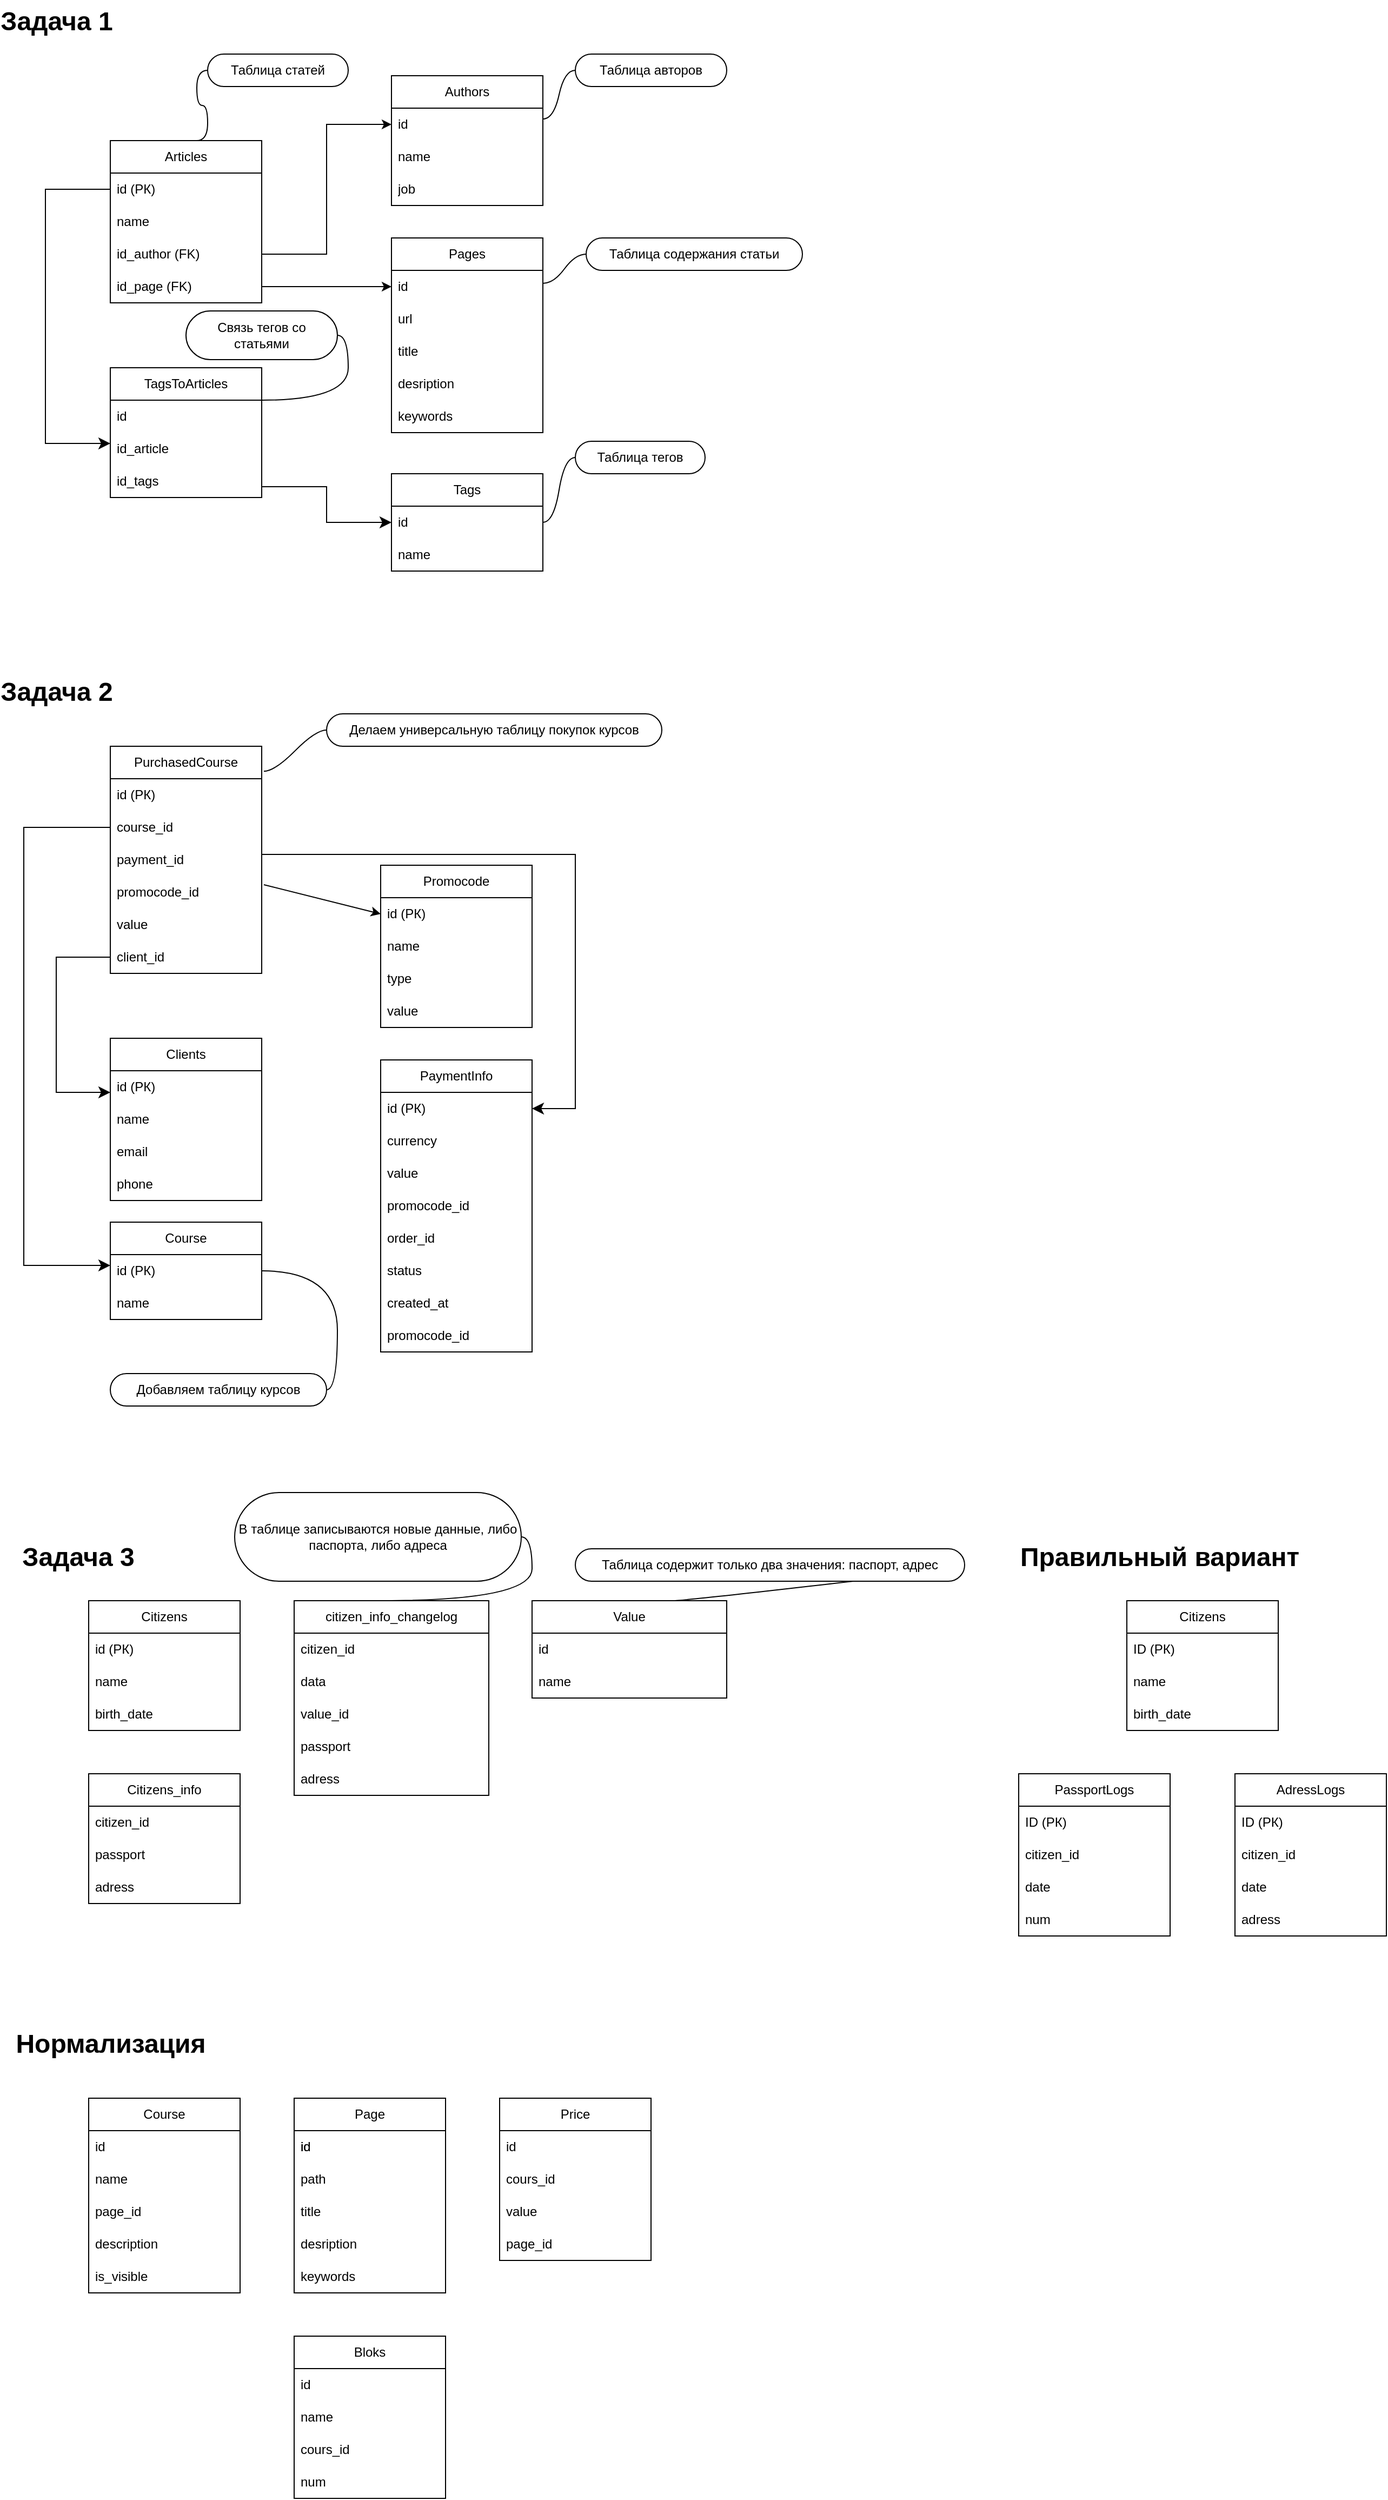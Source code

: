 <mxfile version="26.0.6">
  <diagram name="Страница — 1" id="aI4BlywwXNkxt_C86M0X">
    <mxGraphModel dx="1386" dy="783" grid="1" gridSize="10" guides="1" tooltips="1" connect="1" arrows="1" fold="1" page="1" pageScale="1" pageWidth="827" pageHeight="1169" math="0" shadow="0">
      <root>
        <mxCell id="0" />
        <mxCell id="1" parent="0" />
        <mxCell id="YAABlO-tWEReOYCq3e31-1" value="Articles" style="swimlane;fontStyle=0;childLayout=stackLayout;horizontal=1;startSize=30;horizontalStack=0;resizeParent=1;resizeParentMax=0;resizeLast=0;collapsible=1;marginBottom=0;whiteSpace=wrap;html=1;direction=east;" parent="1" vertex="1">
          <mxGeometry x="120" y="150" width="140" height="150" as="geometry" />
        </mxCell>
        <mxCell id="YAABlO-tWEReOYCq3e31-2" value="id (РК)" style="text;strokeColor=none;fillColor=none;align=left;verticalAlign=middle;spacingLeft=4;spacingRight=4;overflow=hidden;points=[[0,0.5],[1,0.5]];portConstraint=eastwest;rotatable=0;whiteSpace=wrap;html=1;" parent="YAABlO-tWEReOYCq3e31-1" vertex="1">
          <mxGeometry y="30" width="140" height="30" as="geometry" />
        </mxCell>
        <mxCell id="YAABlO-tWEReOYCq3e31-3" value="name" style="text;strokeColor=none;fillColor=none;align=left;verticalAlign=middle;spacingLeft=4;spacingRight=4;overflow=hidden;points=[[0,0.5],[1,0.5]];portConstraint=eastwest;rotatable=0;whiteSpace=wrap;html=1;" parent="YAABlO-tWEReOYCq3e31-1" vertex="1">
          <mxGeometry y="60" width="140" height="30" as="geometry" />
        </mxCell>
        <mxCell id="YAABlO-tWEReOYCq3e31-4" value="id_author (FK)" style="text;strokeColor=none;fillColor=none;align=left;verticalAlign=middle;spacingLeft=4;spacingRight=4;overflow=hidden;points=[[0,0.5],[1,0.5]];portConstraint=eastwest;rotatable=0;whiteSpace=wrap;html=1;" parent="YAABlO-tWEReOYCq3e31-1" vertex="1">
          <mxGeometry y="90" width="140" height="30" as="geometry" />
        </mxCell>
        <mxCell id="YAABlO-tWEReOYCq3e31-14" value="id_page (FK)" style="text;strokeColor=none;fillColor=none;align=left;verticalAlign=middle;spacingLeft=4;spacingRight=4;overflow=hidden;points=[[0,0.5],[1,0.5]];portConstraint=eastwest;rotatable=0;whiteSpace=wrap;html=1;" parent="YAABlO-tWEReOYCq3e31-1" vertex="1">
          <mxGeometry y="120" width="140" height="30" as="geometry" />
        </mxCell>
        <mxCell id="YAABlO-tWEReOYCq3e31-5" value="Authors" style="swimlane;fontStyle=0;childLayout=stackLayout;horizontal=1;startSize=30;horizontalStack=0;resizeParent=1;resizeParentMax=0;resizeLast=0;collapsible=1;marginBottom=0;whiteSpace=wrap;html=1;" parent="1" vertex="1">
          <mxGeometry x="380" y="90" width="140" height="120" as="geometry">
            <mxRectangle x="380" y="90" width="80" height="30" as="alternateBounds" />
          </mxGeometry>
        </mxCell>
        <mxCell id="YAABlO-tWEReOYCq3e31-6" value="id" style="text;strokeColor=none;fillColor=none;align=left;verticalAlign=middle;spacingLeft=4;spacingRight=4;overflow=hidden;points=[[0,0.5],[1,0.5]];portConstraint=eastwest;rotatable=0;whiteSpace=wrap;html=1;" parent="YAABlO-tWEReOYCq3e31-5" vertex="1">
          <mxGeometry y="30" width="140" height="30" as="geometry" />
        </mxCell>
        <mxCell id="YAABlO-tWEReOYCq3e31-7" value="name" style="text;strokeColor=none;fillColor=none;align=left;verticalAlign=middle;spacingLeft=4;spacingRight=4;overflow=hidden;points=[[0,0.5],[1,0.5]];portConstraint=eastwest;rotatable=0;whiteSpace=wrap;html=1;" parent="YAABlO-tWEReOYCq3e31-5" vertex="1">
          <mxGeometry y="60" width="140" height="30" as="geometry" />
        </mxCell>
        <mxCell id="YAABlO-tWEReOYCq3e31-8" value="job" style="text;strokeColor=none;fillColor=none;align=left;verticalAlign=middle;spacingLeft=4;spacingRight=4;overflow=hidden;points=[[0,0.5],[1,0.5]];portConstraint=eastwest;rotatable=0;whiteSpace=wrap;html=1;" parent="YAABlO-tWEReOYCq3e31-5" vertex="1">
          <mxGeometry y="90" width="140" height="30" as="geometry" />
        </mxCell>
        <mxCell id="YAABlO-tWEReOYCq3e31-17" value="Pages" style="swimlane;fontStyle=0;childLayout=stackLayout;horizontal=1;startSize=30;horizontalStack=0;resizeParent=1;resizeParentMax=0;resizeLast=0;collapsible=1;marginBottom=0;whiteSpace=wrap;html=1;" parent="1" vertex="1">
          <mxGeometry x="380" y="240" width="140" height="180" as="geometry">
            <mxRectangle x="380" y="90" width="80" height="30" as="alternateBounds" />
          </mxGeometry>
        </mxCell>
        <mxCell id="YAABlO-tWEReOYCq3e31-18" value="id" style="text;strokeColor=none;fillColor=none;align=left;verticalAlign=middle;spacingLeft=4;spacingRight=4;overflow=hidden;points=[[0,0.5],[1,0.5]];portConstraint=eastwest;rotatable=0;whiteSpace=wrap;html=1;" parent="YAABlO-tWEReOYCq3e31-17" vertex="1">
          <mxGeometry y="30" width="140" height="30" as="geometry" />
        </mxCell>
        <mxCell id="sqocPnqvk-iXXbyoAvzf-30" value="url" style="text;strokeColor=none;fillColor=none;align=left;verticalAlign=middle;spacingLeft=4;spacingRight=4;overflow=hidden;points=[[0,0.5],[1,0.5]];portConstraint=eastwest;rotatable=0;whiteSpace=wrap;html=1;" parent="YAABlO-tWEReOYCq3e31-17" vertex="1">
          <mxGeometry y="60" width="140" height="30" as="geometry" />
        </mxCell>
        <mxCell id="sqocPnqvk-iXXbyoAvzf-28" value="title" style="text;strokeColor=none;fillColor=none;align=left;verticalAlign=middle;spacingLeft=4;spacingRight=4;overflow=hidden;points=[[0,0.5],[1,0.5]];portConstraint=eastwest;rotatable=0;whiteSpace=wrap;html=1;" parent="YAABlO-tWEReOYCq3e31-17" vertex="1">
          <mxGeometry y="90" width="140" height="30" as="geometry" />
        </mxCell>
        <mxCell id="YAABlO-tWEReOYCq3e31-20" value="desription" style="text;strokeColor=none;fillColor=none;align=left;verticalAlign=middle;spacingLeft=4;spacingRight=4;overflow=hidden;points=[[0,0.5],[1,0.5]];portConstraint=eastwest;rotatable=0;whiteSpace=wrap;html=1;" parent="YAABlO-tWEReOYCq3e31-17" vertex="1">
          <mxGeometry y="120" width="140" height="30" as="geometry" />
        </mxCell>
        <mxCell id="YAABlO-tWEReOYCq3e31-22" value="keywords" style="text;strokeColor=none;fillColor=none;align=left;verticalAlign=middle;spacingLeft=4;spacingRight=4;overflow=hidden;points=[[0,0.5],[1,0.5]];portConstraint=eastwest;rotatable=0;whiteSpace=wrap;html=1;" parent="YAABlO-tWEReOYCq3e31-17" vertex="1">
          <mxGeometry y="150" width="140" height="30" as="geometry" />
        </mxCell>
        <mxCell id="YAABlO-tWEReOYCq3e31-23" value="" style="endArrow=classic;html=1;rounded=0;entryX=0;entryY=0.5;entryDx=0;entryDy=0;exitX=1;exitY=0.5;exitDx=0;exitDy=0;" parent="1" source="YAABlO-tWEReOYCq3e31-4" target="YAABlO-tWEReOYCq3e31-6" edge="1">
          <mxGeometry width="50" height="50" relative="1" as="geometry">
            <mxPoint x="270" y="190" as="sourcePoint" />
            <mxPoint x="320" y="140" as="targetPoint" />
            <Array as="points">
              <mxPoint x="320" y="255" />
              <mxPoint x="320" y="135" />
            </Array>
          </mxGeometry>
        </mxCell>
        <mxCell id="YAABlO-tWEReOYCq3e31-24" value="" style="endArrow=classic;html=1;rounded=0;exitX=1;exitY=0.5;exitDx=0;exitDy=0;entryX=0;entryY=0.5;entryDx=0;entryDy=0;" parent="1" source="YAABlO-tWEReOYCq3e31-14" target="YAABlO-tWEReOYCq3e31-18" edge="1">
          <mxGeometry width="50" height="50" relative="1" as="geometry">
            <mxPoint x="270" y="240" as="sourcePoint" />
            <mxPoint x="370" y="290" as="targetPoint" />
            <Array as="points">
              <mxPoint x="320" y="285" />
            </Array>
          </mxGeometry>
        </mxCell>
        <mxCell id="YAABlO-tWEReOYCq3e31-25" value="Tags" style="swimlane;fontStyle=0;childLayout=stackLayout;horizontal=1;startSize=30;horizontalStack=0;resizeParent=1;resizeParentMax=0;resizeLast=0;collapsible=1;marginBottom=0;whiteSpace=wrap;html=1;" parent="1" vertex="1">
          <mxGeometry x="380" y="458" width="140" height="90" as="geometry">
            <mxRectangle x="380" y="90" width="80" height="30" as="alternateBounds" />
          </mxGeometry>
        </mxCell>
        <mxCell id="YAABlO-tWEReOYCq3e31-26" value="id" style="text;strokeColor=none;fillColor=none;align=left;verticalAlign=middle;spacingLeft=4;spacingRight=4;overflow=hidden;points=[[0,0.5],[1,0.5]];portConstraint=eastwest;rotatable=0;whiteSpace=wrap;html=1;" parent="YAABlO-tWEReOYCq3e31-25" vertex="1">
          <mxGeometry y="30" width="140" height="30" as="geometry" />
        </mxCell>
        <mxCell id="YAABlO-tWEReOYCq3e31-27" value="name" style="text;strokeColor=none;fillColor=none;align=left;verticalAlign=middle;spacingLeft=4;spacingRight=4;overflow=hidden;points=[[0,0.5],[1,0.5]];portConstraint=eastwest;rotatable=0;whiteSpace=wrap;html=1;" parent="YAABlO-tWEReOYCq3e31-25" vertex="1">
          <mxGeometry y="60" width="140" height="30" as="geometry" />
        </mxCell>
        <mxCell id="YAABlO-tWEReOYCq3e31-36" value="Таблица авторов" style="whiteSpace=wrap;html=1;rounded=1;arcSize=50;align=center;verticalAlign=middle;strokeWidth=1;autosize=1;spacing=4;treeFolding=1;treeMoving=1;newEdgeStyle={&quot;edgeStyle&quot;:&quot;entityRelationEdgeStyle&quot;,&quot;startArrow&quot;:&quot;none&quot;,&quot;endArrow&quot;:&quot;none&quot;,&quot;segment&quot;:10,&quot;curved&quot;:1,&quot;sourcePerimeterSpacing&quot;:0,&quot;targetPerimeterSpacing&quot;:0};" parent="1" vertex="1">
          <mxGeometry x="550" y="70" width="140" height="30" as="geometry" />
        </mxCell>
        <mxCell id="YAABlO-tWEReOYCq3e31-37" value="" style="edgeStyle=entityRelationEdgeStyle;startArrow=none;endArrow=none;segment=10;curved=1;sourcePerimeterSpacing=0;targetPerimeterSpacing=0;rounded=0;" parent="1" target="YAABlO-tWEReOYCq3e31-36" edge="1">
          <mxGeometry relative="1" as="geometry">
            <mxPoint x="520" y="130" as="sourcePoint" />
          </mxGeometry>
        </mxCell>
        <mxCell id="YAABlO-tWEReOYCq3e31-41" value="Таблица содержания статьи" style="whiteSpace=wrap;html=1;rounded=1;arcSize=50;align=center;verticalAlign=middle;strokeWidth=1;autosize=1;spacing=4;treeFolding=1;treeMoving=1;newEdgeStyle={&quot;edgeStyle&quot;:&quot;entityRelationEdgeStyle&quot;,&quot;startArrow&quot;:&quot;none&quot;,&quot;endArrow&quot;:&quot;none&quot;,&quot;segment&quot;:10,&quot;curved&quot;:1,&quot;sourcePerimeterSpacing&quot;:0,&quot;targetPerimeterSpacing&quot;:0};" parent="1" vertex="1">
          <mxGeometry x="560" y="240" width="200" height="30" as="geometry" />
        </mxCell>
        <mxCell id="YAABlO-tWEReOYCq3e31-42" value="" style="edgeStyle=entityRelationEdgeStyle;startArrow=none;endArrow=none;segment=10;curved=1;sourcePerimeterSpacing=0;targetPerimeterSpacing=0;rounded=0;" parent="1" target="YAABlO-tWEReOYCq3e31-41" edge="1">
          <mxGeometry relative="1" as="geometry">
            <mxPoint x="520" y="282" as="sourcePoint" />
          </mxGeometry>
        </mxCell>
        <mxCell id="YAABlO-tWEReOYCq3e31-43" value="Таблица тегов" style="whiteSpace=wrap;html=1;rounded=1;arcSize=50;align=center;verticalAlign=middle;strokeWidth=1;autosize=1;spacing=4;treeFolding=1;treeMoving=1;newEdgeStyle={&quot;edgeStyle&quot;:&quot;entityRelationEdgeStyle&quot;,&quot;startArrow&quot;:&quot;none&quot;,&quot;endArrow&quot;:&quot;none&quot;,&quot;segment&quot;:10,&quot;curved&quot;:1,&quot;sourcePerimeterSpacing&quot;:0,&quot;targetPerimeterSpacing&quot;:0};" parent="1" vertex="1">
          <mxGeometry x="550" y="428" width="120" height="30" as="geometry" />
        </mxCell>
        <mxCell id="YAABlO-tWEReOYCq3e31-44" value="" style="edgeStyle=entityRelationEdgeStyle;startArrow=none;endArrow=none;segment=10;curved=1;sourcePerimeterSpacing=0;targetPerimeterSpacing=0;rounded=0;" parent="1" source="YAABlO-tWEReOYCq3e31-26" target="YAABlO-tWEReOYCq3e31-43" edge="1">
          <mxGeometry relative="1" as="geometry">
            <mxPoint x="530" y="470" as="sourcePoint" />
            <Array as="points">
              <mxPoint x="520" y="470" />
            </Array>
          </mxGeometry>
        </mxCell>
        <mxCell id="YAABlO-tWEReOYCq3e31-45" value="Таблица статей" style="whiteSpace=wrap;html=1;rounded=1;arcSize=50;align=center;verticalAlign=middle;strokeWidth=1;autosize=1;spacing=4;treeFolding=1;treeMoving=1;newEdgeStyle={&quot;edgeStyle&quot;:&quot;entityRelationEdgeStyle&quot;,&quot;startArrow&quot;:&quot;none&quot;,&quot;endArrow&quot;:&quot;none&quot;,&quot;segment&quot;:10,&quot;curved&quot;:1,&quot;sourcePerimeterSpacing&quot;:0,&quot;targetPerimeterSpacing&quot;:0};" parent="1" vertex="1">
          <mxGeometry x="210" y="70" width="130" height="30" as="geometry" />
        </mxCell>
        <mxCell id="YAABlO-tWEReOYCq3e31-46" value="" style="edgeStyle=entityRelationEdgeStyle;startArrow=none;endArrow=none;segment=10;curved=1;sourcePerimeterSpacing=0;targetPerimeterSpacing=0;rounded=0;" parent="1" target="YAABlO-tWEReOYCq3e31-45" edge="1">
          <mxGeometry relative="1" as="geometry">
            <mxPoint x="200" y="150" as="sourcePoint" />
          </mxGeometry>
        </mxCell>
        <mxCell id="YAABlO-tWEReOYCq3e31-47" value="Задача 1" style="text;strokeColor=none;fillColor=none;html=1;fontSize=24;fontStyle=1;verticalAlign=middle;align=center;" parent="1" vertex="1">
          <mxGeometry x="20" y="20" width="100" height="40" as="geometry" />
        </mxCell>
        <mxCell id="YAABlO-tWEReOYCq3e31-48" value="Задача 2" style="text;strokeColor=none;fillColor=none;html=1;fontSize=24;fontStyle=1;verticalAlign=middle;align=center;" parent="1" vertex="1">
          <mxGeometry x="20" y="640" width="100" height="40" as="geometry" />
        </mxCell>
        <mxCell id="YAABlO-tWEReOYCq3e31-49" value="PurchasedCourse" style="swimlane;fontStyle=0;childLayout=stackLayout;horizontal=1;startSize=30;horizontalStack=0;resizeParent=1;resizeParentMax=0;resizeLast=0;collapsible=1;marginBottom=0;whiteSpace=wrap;html=1;direction=east;" parent="1" vertex="1">
          <mxGeometry x="120" y="710" width="140" height="210" as="geometry" />
        </mxCell>
        <mxCell id="YAABlO-tWEReOYCq3e31-50" value="id (РК)" style="text;strokeColor=none;fillColor=none;align=left;verticalAlign=middle;spacingLeft=4;spacingRight=4;overflow=hidden;points=[[0,0.5],[1,0.5]];portConstraint=eastwest;rotatable=0;whiteSpace=wrap;html=1;" parent="YAABlO-tWEReOYCq3e31-49" vertex="1">
          <mxGeometry y="30" width="140" height="30" as="geometry" />
        </mxCell>
        <mxCell id="YAABlO-tWEReOYCq3e31-56" value="course_id" style="text;strokeColor=none;fillColor=none;align=left;verticalAlign=middle;spacingLeft=4;spacingRight=4;overflow=hidden;points=[[0,0.5],[1,0.5]];portConstraint=eastwest;rotatable=0;whiteSpace=wrap;html=1;" parent="YAABlO-tWEReOYCq3e31-49" vertex="1">
          <mxGeometry y="60" width="140" height="30" as="geometry" />
        </mxCell>
        <mxCell id="YAABlO-tWEReOYCq3e31-51" value="payment_id" style="text;strokeColor=none;fillColor=none;align=left;verticalAlign=middle;spacingLeft=4;spacingRight=4;overflow=hidden;points=[[0,0.5],[1,0.5]];portConstraint=eastwest;rotatable=0;whiteSpace=wrap;html=1;" parent="YAABlO-tWEReOYCq3e31-49" vertex="1">
          <mxGeometry y="90" width="140" height="30" as="geometry" />
        </mxCell>
        <mxCell id="YAABlO-tWEReOYCq3e31-52" value="promocode_id" style="text;strokeColor=none;fillColor=none;align=left;verticalAlign=middle;spacingLeft=4;spacingRight=4;overflow=hidden;points=[[0,0.5],[1,0.5]];portConstraint=eastwest;rotatable=0;whiteSpace=wrap;html=1;" parent="YAABlO-tWEReOYCq3e31-49" vertex="1">
          <mxGeometry y="120" width="140" height="30" as="geometry" />
        </mxCell>
        <mxCell id="YAABlO-tWEReOYCq3e31-53" value="value" style="text;strokeColor=none;fillColor=none;align=left;verticalAlign=middle;spacingLeft=4;spacingRight=4;overflow=hidden;points=[[0,0.5],[1,0.5]];portConstraint=eastwest;rotatable=0;whiteSpace=wrap;html=1;" parent="YAABlO-tWEReOYCq3e31-49" vertex="1">
          <mxGeometry y="150" width="140" height="30" as="geometry" />
        </mxCell>
        <mxCell id="YAABlO-tWEReOYCq3e31-54" value="client_id" style="text;strokeColor=none;fillColor=none;align=left;verticalAlign=middle;spacingLeft=4;spacingRight=4;overflow=hidden;points=[[0,0.5],[1,0.5]];portConstraint=eastwest;rotatable=0;whiteSpace=wrap;html=1;" parent="YAABlO-tWEReOYCq3e31-49" vertex="1">
          <mxGeometry y="180" width="140" height="30" as="geometry" />
        </mxCell>
        <mxCell id="YAABlO-tWEReOYCq3e31-57" value="Promocode" style="swimlane;fontStyle=0;childLayout=stackLayout;horizontal=1;startSize=30;horizontalStack=0;resizeParent=1;resizeParentMax=0;resizeLast=0;collapsible=1;marginBottom=0;whiteSpace=wrap;html=1;direction=east;" parent="1" vertex="1">
          <mxGeometry x="370" y="820" width="140" height="150" as="geometry" />
        </mxCell>
        <mxCell id="YAABlO-tWEReOYCq3e31-58" value="id (РК)" style="text;strokeColor=none;fillColor=none;align=left;verticalAlign=middle;spacingLeft=4;spacingRight=4;overflow=hidden;points=[[0,0.5],[1,0.5]];portConstraint=eastwest;rotatable=0;whiteSpace=wrap;html=1;" parent="YAABlO-tWEReOYCq3e31-57" vertex="1">
          <mxGeometry y="30" width="140" height="30" as="geometry" />
        </mxCell>
        <mxCell id="YAABlO-tWEReOYCq3e31-59" value="name" style="text;strokeColor=none;fillColor=none;align=left;verticalAlign=middle;spacingLeft=4;spacingRight=4;overflow=hidden;points=[[0,0.5],[1,0.5]];portConstraint=eastwest;rotatable=0;whiteSpace=wrap;html=1;" parent="YAABlO-tWEReOYCq3e31-57" vertex="1">
          <mxGeometry y="60" width="140" height="30" as="geometry" />
        </mxCell>
        <mxCell id="YAABlO-tWEReOYCq3e31-60" value="type" style="text;strokeColor=none;fillColor=none;align=left;verticalAlign=middle;spacingLeft=4;spacingRight=4;overflow=hidden;points=[[0,0.5],[1,0.5]];portConstraint=eastwest;rotatable=0;whiteSpace=wrap;html=1;" parent="YAABlO-tWEReOYCq3e31-57" vertex="1">
          <mxGeometry y="90" width="140" height="30" as="geometry" />
        </mxCell>
        <mxCell id="YAABlO-tWEReOYCq3e31-62" value="value" style="text;strokeColor=none;fillColor=none;align=left;verticalAlign=middle;spacingLeft=4;spacingRight=4;overflow=hidden;points=[[0,0.5],[1,0.5]];portConstraint=eastwest;rotatable=0;whiteSpace=wrap;html=1;" parent="YAABlO-tWEReOYCq3e31-57" vertex="1">
          <mxGeometry y="120" width="140" height="30" as="geometry" />
        </mxCell>
        <mxCell id="YAABlO-tWEReOYCq3e31-64" value="Clients" style="swimlane;fontStyle=0;childLayout=stackLayout;horizontal=1;startSize=30;horizontalStack=0;resizeParent=1;resizeParentMax=0;resizeLast=0;collapsible=1;marginBottom=0;whiteSpace=wrap;html=1;direction=east;" parent="1" vertex="1">
          <mxGeometry x="120" y="980" width="140" height="150" as="geometry" />
        </mxCell>
        <mxCell id="YAABlO-tWEReOYCq3e31-65" value="id (РК)" style="text;strokeColor=none;fillColor=none;align=left;verticalAlign=middle;spacingLeft=4;spacingRight=4;overflow=hidden;points=[[0,0.5],[1,0.5]];portConstraint=eastwest;rotatable=0;whiteSpace=wrap;html=1;" parent="YAABlO-tWEReOYCq3e31-64" vertex="1">
          <mxGeometry y="30" width="140" height="30" as="geometry" />
        </mxCell>
        <mxCell id="YAABlO-tWEReOYCq3e31-66" value="name" style="text;strokeColor=none;fillColor=none;align=left;verticalAlign=middle;spacingLeft=4;spacingRight=4;overflow=hidden;points=[[0,0.5],[1,0.5]];portConstraint=eastwest;rotatable=0;whiteSpace=wrap;html=1;" parent="YAABlO-tWEReOYCq3e31-64" vertex="1">
          <mxGeometry y="60" width="140" height="30" as="geometry" />
        </mxCell>
        <mxCell id="YAABlO-tWEReOYCq3e31-67" value="email" style="text;strokeColor=none;fillColor=none;align=left;verticalAlign=middle;spacingLeft=4;spacingRight=4;overflow=hidden;points=[[0,0.5],[1,0.5]];portConstraint=eastwest;rotatable=0;whiteSpace=wrap;html=1;" parent="YAABlO-tWEReOYCq3e31-64" vertex="1">
          <mxGeometry y="90" width="140" height="30" as="geometry" />
        </mxCell>
        <mxCell id="YAABlO-tWEReOYCq3e31-68" value="phone" style="text;strokeColor=none;fillColor=none;align=left;verticalAlign=middle;spacingLeft=4;spacingRight=4;overflow=hidden;points=[[0,0.5],[1,0.5]];portConstraint=eastwest;rotatable=0;whiteSpace=wrap;html=1;" parent="YAABlO-tWEReOYCq3e31-64" vertex="1">
          <mxGeometry y="120" width="140" height="30" as="geometry" />
        </mxCell>
        <mxCell id="YAABlO-tWEReOYCq3e31-69" value="" style="endArrow=classic;html=1;rounded=0;exitX=1.014;exitY=0.267;exitDx=0;exitDy=0;entryX=0;entryY=0.5;entryDx=0;entryDy=0;exitPerimeter=0;" parent="1" source="YAABlO-tWEReOYCq3e31-52" target="YAABlO-tWEReOYCq3e31-58" edge="1">
          <mxGeometry width="50" height="50" relative="1" as="geometry">
            <mxPoint x="390" y="980" as="sourcePoint" />
            <mxPoint x="440" y="930" as="targetPoint" />
          </mxGeometry>
        </mxCell>
        <mxCell id="YAABlO-tWEReOYCq3e31-70" value="" style="edgeStyle=elbowEdgeStyle;elbow=horizontal;endArrow=classic;html=1;curved=0;rounded=0;endSize=8;startSize=8;exitX=0;exitY=0.5;exitDx=0;exitDy=0;" parent="1" source="YAABlO-tWEReOYCq3e31-54" edge="1">
          <mxGeometry width="50" height="50" relative="1" as="geometry">
            <mxPoint x="70" y="1080" as="sourcePoint" />
            <mxPoint x="120" y="1030" as="targetPoint" />
            <Array as="points">
              <mxPoint x="70" y="968" />
            </Array>
          </mxGeometry>
        </mxCell>
        <mxCell id="YAABlO-tWEReOYCq3e31-71" value="PaymentInfo" style="swimlane;fontStyle=0;childLayout=stackLayout;horizontal=1;startSize=30;horizontalStack=0;resizeParent=1;resizeParentMax=0;resizeLast=0;collapsible=1;marginBottom=0;whiteSpace=wrap;html=1;direction=east;" parent="1" vertex="1">
          <mxGeometry x="370" y="1000" width="140" height="270" as="geometry" />
        </mxCell>
        <mxCell id="YAABlO-tWEReOYCq3e31-72" value="id (РК)" style="text;strokeColor=none;fillColor=none;align=left;verticalAlign=middle;spacingLeft=4;spacingRight=4;overflow=hidden;points=[[0,0.5],[1,0.5]];portConstraint=eastwest;rotatable=0;whiteSpace=wrap;html=1;" parent="YAABlO-tWEReOYCq3e31-71" vertex="1">
          <mxGeometry y="30" width="140" height="30" as="geometry" />
        </mxCell>
        <mxCell id="YAABlO-tWEReOYCq3e31-73" value="currency" style="text;strokeColor=none;fillColor=none;align=left;verticalAlign=middle;spacingLeft=4;spacingRight=4;overflow=hidden;points=[[0,0.5],[1,0.5]];portConstraint=eastwest;rotatable=0;whiteSpace=wrap;html=1;" parent="YAABlO-tWEReOYCq3e31-71" vertex="1">
          <mxGeometry y="60" width="140" height="30" as="geometry" />
        </mxCell>
        <mxCell id="YAABlO-tWEReOYCq3e31-74" value="value" style="text;strokeColor=none;fillColor=none;align=left;verticalAlign=middle;spacingLeft=4;spacingRight=4;overflow=hidden;points=[[0,0.5],[1,0.5]];portConstraint=eastwest;rotatable=0;whiteSpace=wrap;html=1;" parent="YAABlO-tWEReOYCq3e31-71" vertex="1">
          <mxGeometry y="90" width="140" height="30" as="geometry" />
        </mxCell>
        <mxCell id="YAABlO-tWEReOYCq3e31-75" value="promocode_id" style="text;strokeColor=none;fillColor=none;align=left;verticalAlign=middle;spacingLeft=4;spacingRight=4;overflow=hidden;points=[[0,0.5],[1,0.5]];portConstraint=eastwest;rotatable=0;whiteSpace=wrap;html=1;" parent="YAABlO-tWEReOYCq3e31-71" vertex="1">
          <mxGeometry y="120" width="140" height="30" as="geometry" />
        </mxCell>
        <mxCell id="YAABlO-tWEReOYCq3e31-76" value="order_id" style="text;strokeColor=none;fillColor=none;align=left;verticalAlign=middle;spacingLeft=4;spacingRight=4;overflow=hidden;points=[[0,0.5],[1,0.5]];portConstraint=eastwest;rotatable=0;whiteSpace=wrap;html=1;" parent="YAABlO-tWEReOYCq3e31-71" vertex="1">
          <mxGeometry y="150" width="140" height="30" as="geometry" />
        </mxCell>
        <mxCell id="YAABlO-tWEReOYCq3e31-77" value="status" style="text;strokeColor=none;fillColor=none;align=left;verticalAlign=middle;spacingLeft=4;spacingRight=4;overflow=hidden;points=[[0,0.5],[1,0.5]];portConstraint=eastwest;rotatable=0;whiteSpace=wrap;html=1;" parent="YAABlO-tWEReOYCq3e31-71" vertex="1">
          <mxGeometry y="180" width="140" height="30" as="geometry" />
        </mxCell>
        <mxCell id="YAABlO-tWEReOYCq3e31-78" value="created_at" style="text;strokeColor=none;fillColor=none;align=left;verticalAlign=middle;spacingLeft=4;spacingRight=4;overflow=hidden;points=[[0,0.5],[1,0.5]];portConstraint=eastwest;rotatable=0;whiteSpace=wrap;html=1;" parent="YAABlO-tWEReOYCq3e31-71" vertex="1">
          <mxGeometry y="210" width="140" height="30" as="geometry" />
        </mxCell>
        <mxCell id="YAABlO-tWEReOYCq3e31-79" value="promocode_id" style="text;strokeColor=none;fillColor=none;align=left;verticalAlign=middle;spacingLeft=4;spacingRight=4;overflow=hidden;points=[[0,0.5],[1,0.5]];portConstraint=eastwest;rotatable=0;whiteSpace=wrap;html=1;" parent="YAABlO-tWEReOYCq3e31-71" vertex="1">
          <mxGeometry y="240" width="140" height="30" as="geometry" />
        </mxCell>
        <mxCell id="YAABlO-tWEReOYCq3e31-80" value="" style="edgeStyle=elbowEdgeStyle;elbow=horizontal;endArrow=classic;html=1;curved=0;rounded=0;endSize=8;startSize=8;entryX=1;entryY=0.5;entryDx=0;entryDy=0;" parent="1" target="YAABlO-tWEReOYCq3e31-72" edge="1">
          <mxGeometry width="50" height="50" relative="1" as="geometry">
            <mxPoint x="260" y="810" as="sourcePoint" />
            <mxPoint x="310" y="760" as="targetPoint" />
            <Array as="points">
              <mxPoint x="550" y="900" />
            </Array>
          </mxGeometry>
        </mxCell>
        <mxCell id="YAABlO-tWEReOYCq3e31-81" value="Course" style="swimlane;fontStyle=0;childLayout=stackLayout;horizontal=1;startSize=30;horizontalStack=0;resizeParent=1;resizeParentMax=0;resizeLast=0;collapsible=1;marginBottom=0;whiteSpace=wrap;html=1;direction=east;" parent="1" vertex="1">
          <mxGeometry x="120" y="1150" width="140" height="90" as="geometry" />
        </mxCell>
        <mxCell id="YAABlO-tWEReOYCq3e31-82" value="id (РК)" style="text;strokeColor=none;fillColor=none;align=left;verticalAlign=middle;spacingLeft=4;spacingRight=4;overflow=hidden;points=[[0,0.5],[1,0.5]];portConstraint=eastwest;rotatable=0;whiteSpace=wrap;html=1;" parent="YAABlO-tWEReOYCq3e31-81" vertex="1">
          <mxGeometry y="30" width="140" height="30" as="geometry" />
        </mxCell>
        <mxCell id="YAABlO-tWEReOYCq3e31-83" value="name" style="text;strokeColor=none;fillColor=none;align=left;verticalAlign=middle;spacingLeft=4;spacingRight=4;overflow=hidden;points=[[0,0.5],[1,0.5]];portConstraint=eastwest;rotatable=0;whiteSpace=wrap;html=1;" parent="YAABlO-tWEReOYCq3e31-81" vertex="1">
          <mxGeometry y="60" width="140" height="30" as="geometry" />
        </mxCell>
        <mxCell id="YAABlO-tWEReOYCq3e31-86" value="" style="edgeStyle=elbowEdgeStyle;elbow=horizontal;endArrow=classic;html=1;curved=0;rounded=0;endSize=8;startSize=8;exitX=0;exitY=0.5;exitDx=0;exitDy=0;" parent="1" source="YAABlO-tWEReOYCq3e31-56" edge="1">
          <mxGeometry width="50" height="50" relative="1" as="geometry">
            <mxPoint x="70" y="1240" as="sourcePoint" />
            <mxPoint x="120" y="1190" as="targetPoint" />
            <Array as="points">
              <mxPoint x="40" y="980" />
            </Array>
          </mxGeometry>
        </mxCell>
        <mxCell id="YAABlO-tWEReOYCq3e31-87" value="Делаем универсальную таблицу покупок курсов" style="whiteSpace=wrap;html=1;rounded=1;arcSize=50;align=center;verticalAlign=middle;strokeWidth=1;autosize=1;spacing=4;treeFolding=1;treeMoving=1;newEdgeStyle={&quot;edgeStyle&quot;:&quot;entityRelationEdgeStyle&quot;,&quot;startArrow&quot;:&quot;none&quot;,&quot;endArrow&quot;:&quot;none&quot;,&quot;segment&quot;:10,&quot;curved&quot;:1,&quot;sourcePerimeterSpacing&quot;:0,&quot;targetPerimeterSpacing&quot;:0};" parent="1" vertex="1">
          <mxGeometry x="320" y="680" width="310" height="30" as="geometry" />
        </mxCell>
        <mxCell id="YAABlO-tWEReOYCq3e31-88" value="" style="edgeStyle=entityRelationEdgeStyle;startArrow=none;endArrow=none;segment=10;curved=1;sourcePerimeterSpacing=0;targetPerimeterSpacing=0;rounded=0;exitX=1.014;exitY=0.11;exitDx=0;exitDy=0;exitPerimeter=0;" parent="1" source="YAABlO-tWEReOYCq3e31-49" target="YAABlO-tWEReOYCq3e31-87" edge="1">
          <mxGeometry relative="1" as="geometry">
            <mxPoint x="270" y="730" as="sourcePoint" />
          </mxGeometry>
        </mxCell>
        <mxCell id="YAABlO-tWEReOYCq3e31-89" value="Добавляем таблицу курсов" style="whiteSpace=wrap;html=1;rounded=1;arcSize=50;align=center;verticalAlign=middle;strokeWidth=1;autosize=1;spacing=4;treeFolding=1;treeMoving=1;newEdgeStyle={&quot;edgeStyle&quot;:&quot;entityRelationEdgeStyle&quot;,&quot;startArrow&quot;:&quot;none&quot;,&quot;endArrow&quot;:&quot;none&quot;,&quot;segment&quot;:10,&quot;curved&quot;:1,&quot;sourcePerimeterSpacing&quot;:0,&quot;targetPerimeterSpacing&quot;:0};" parent="1" vertex="1">
          <mxGeometry x="120" y="1290" width="200" height="30" as="geometry" />
        </mxCell>
        <mxCell id="YAABlO-tWEReOYCq3e31-90" value="" style="edgeStyle=entityRelationEdgeStyle;startArrow=none;endArrow=none;segment=10;curved=1;sourcePerimeterSpacing=0;targetPerimeterSpacing=0;rounded=0;" parent="1" source="YAABlO-tWEReOYCq3e31-81" target="YAABlO-tWEReOYCq3e31-89" edge="1">
          <mxGeometry relative="1" as="geometry">
            <mxPoint x="230" y="1320" as="sourcePoint" />
          </mxGeometry>
        </mxCell>
        <mxCell id="YAABlO-tWEReOYCq3e31-93" value="Задача 3" style="text;strokeColor=none;fillColor=none;html=1;fontSize=24;fontStyle=1;verticalAlign=middle;align=center;" parent="1" vertex="1">
          <mxGeometry x="40" y="1440" width="100" height="40" as="geometry" />
        </mxCell>
        <mxCell id="YAABlO-tWEReOYCq3e31-94" value="Citizens" style="swimlane;fontStyle=0;childLayout=stackLayout;horizontal=1;startSize=30;horizontalStack=0;resizeParent=1;resizeParentMax=0;resizeLast=0;collapsible=1;marginBottom=0;whiteSpace=wrap;html=1;direction=east;" parent="1" vertex="1">
          <mxGeometry x="100" y="1500" width="140" height="120" as="geometry" />
        </mxCell>
        <mxCell id="YAABlO-tWEReOYCq3e31-95" value="id (РК)" style="text;strokeColor=none;fillColor=none;align=left;verticalAlign=middle;spacingLeft=4;spacingRight=4;overflow=hidden;points=[[0,0.5],[1,0.5]];portConstraint=eastwest;rotatable=0;whiteSpace=wrap;html=1;" parent="YAABlO-tWEReOYCq3e31-94" vertex="1">
          <mxGeometry y="30" width="140" height="30" as="geometry" />
        </mxCell>
        <mxCell id="YAABlO-tWEReOYCq3e31-96" value="name" style="text;strokeColor=none;fillColor=none;align=left;verticalAlign=middle;spacingLeft=4;spacingRight=4;overflow=hidden;points=[[0,0.5],[1,0.5]];portConstraint=eastwest;rotatable=0;whiteSpace=wrap;html=1;" parent="YAABlO-tWEReOYCq3e31-94" vertex="1">
          <mxGeometry y="60" width="140" height="30" as="geometry" />
        </mxCell>
        <mxCell id="YAABlO-tWEReOYCq3e31-97" value="birth_date" style="text;strokeColor=none;fillColor=none;align=left;verticalAlign=middle;spacingLeft=4;spacingRight=4;overflow=hidden;points=[[0,0.5],[1,0.5]];portConstraint=eastwest;rotatable=0;whiteSpace=wrap;html=1;" parent="YAABlO-tWEReOYCq3e31-94" vertex="1">
          <mxGeometry y="90" width="140" height="30" as="geometry" />
        </mxCell>
        <mxCell id="YAABlO-tWEReOYCq3e31-98" value="citizen_info_changelog" style="swimlane;fontStyle=0;childLayout=stackLayout;horizontal=1;startSize=30;horizontalStack=0;resizeParent=1;resizeParentMax=0;resizeLast=0;collapsible=1;marginBottom=0;whiteSpace=wrap;html=1;direction=east;" parent="1" vertex="1">
          <mxGeometry x="290" y="1500" width="180" height="180" as="geometry" />
        </mxCell>
        <mxCell id="YAABlO-tWEReOYCq3e31-99" value="citizen_id" style="text;strokeColor=none;fillColor=none;align=left;verticalAlign=middle;spacingLeft=4;spacingRight=4;overflow=hidden;points=[[0,0.5],[1,0.5]];portConstraint=eastwest;rotatable=0;whiteSpace=wrap;html=1;" parent="YAABlO-tWEReOYCq3e31-98" vertex="1">
          <mxGeometry y="30" width="180" height="30" as="geometry" />
        </mxCell>
        <mxCell id="YAABlO-tWEReOYCq3e31-100" value="data" style="text;strokeColor=none;fillColor=none;align=left;verticalAlign=middle;spacingLeft=4;spacingRight=4;overflow=hidden;points=[[0,0.5],[1,0.5]];portConstraint=eastwest;rotatable=0;whiteSpace=wrap;html=1;" parent="YAABlO-tWEReOYCq3e31-98" vertex="1">
          <mxGeometry y="60" width="180" height="30" as="geometry" />
        </mxCell>
        <mxCell id="YAABlO-tWEReOYCq3e31-101" value="value_id" style="text;strokeColor=none;fillColor=none;align=left;verticalAlign=middle;spacingLeft=4;spacingRight=4;overflow=hidden;points=[[0,0.5],[1,0.5]];portConstraint=eastwest;rotatable=0;whiteSpace=wrap;html=1;" parent="YAABlO-tWEReOYCq3e31-98" vertex="1">
          <mxGeometry y="90" width="180" height="30" as="geometry" />
        </mxCell>
        <mxCell id="YAABlO-tWEReOYCq3e31-112" value="passport" style="text;strokeColor=none;fillColor=none;align=left;verticalAlign=middle;spacingLeft=4;spacingRight=4;overflow=hidden;points=[[0,0.5],[1,0.5]];portConstraint=eastwest;rotatable=0;whiteSpace=wrap;html=1;" parent="YAABlO-tWEReOYCq3e31-98" vertex="1">
          <mxGeometry y="120" width="180" height="30" as="geometry" />
        </mxCell>
        <mxCell id="YAABlO-tWEReOYCq3e31-113" value="adress" style="text;strokeColor=none;fillColor=none;align=left;verticalAlign=middle;spacingLeft=4;spacingRight=4;overflow=hidden;points=[[0,0.5],[1,0.5]];portConstraint=eastwest;rotatable=0;whiteSpace=wrap;html=1;" parent="YAABlO-tWEReOYCq3e31-98" vertex="1">
          <mxGeometry y="150" width="180" height="30" as="geometry" />
        </mxCell>
        <mxCell id="YAABlO-tWEReOYCq3e31-102" value="Value" style="swimlane;fontStyle=0;childLayout=stackLayout;horizontal=1;startSize=30;horizontalStack=0;resizeParent=1;resizeParentMax=0;resizeLast=0;collapsible=1;marginBottom=0;whiteSpace=wrap;html=1;direction=east;" parent="1" vertex="1">
          <mxGeometry x="510" y="1500" width="180" height="90" as="geometry" />
        </mxCell>
        <mxCell id="YAABlO-tWEReOYCq3e31-115" value="" style="edgeStyle=entityRelationEdgeStyle;startArrow=none;endArrow=none;segment=10;curved=1;sourcePerimeterSpacing=0;targetPerimeterSpacing=0;rounded=0;" parent="YAABlO-tWEReOYCq3e31-102" edge="1">
          <mxGeometry relative="1" as="geometry">
            <mxPoint x="130" as="sourcePoint" />
            <mxPoint x="385" y="-27" as="targetPoint" />
          </mxGeometry>
        </mxCell>
        <mxCell id="YAABlO-tWEReOYCq3e31-103" value="id" style="text;strokeColor=none;fillColor=none;align=left;verticalAlign=middle;spacingLeft=4;spacingRight=4;overflow=hidden;points=[[0,0.5],[1,0.5]];portConstraint=eastwest;rotatable=0;whiteSpace=wrap;html=1;" parent="YAABlO-tWEReOYCq3e31-102" vertex="1">
          <mxGeometry y="30" width="180" height="30" as="geometry" />
        </mxCell>
        <mxCell id="YAABlO-tWEReOYCq3e31-104" value="name" style="text;strokeColor=none;fillColor=none;align=left;verticalAlign=middle;spacingLeft=4;spacingRight=4;overflow=hidden;points=[[0,0.5],[1,0.5]];portConstraint=eastwest;rotatable=0;whiteSpace=wrap;html=1;" parent="YAABlO-tWEReOYCq3e31-102" vertex="1">
          <mxGeometry y="60" width="180" height="30" as="geometry" />
        </mxCell>
        <mxCell id="YAABlO-tWEReOYCq3e31-106" value="Citizens_info" style="swimlane;fontStyle=0;childLayout=stackLayout;horizontal=1;startSize=30;horizontalStack=0;resizeParent=1;resizeParentMax=0;resizeLast=0;collapsible=1;marginBottom=0;whiteSpace=wrap;html=1;direction=east;" parent="1" vertex="1">
          <mxGeometry x="100" y="1660" width="140" height="120" as="geometry" />
        </mxCell>
        <mxCell id="YAABlO-tWEReOYCq3e31-110" value="citizen_id" style="text;strokeColor=none;fillColor=none;align=left;verticalAlign=middle;spacingLeft=4;spacingRight=4;overflow=hidden;points=[[0,0.5],[1,0.5]];portConstraint=eastwest;rotatable=0;whiteSpace=wrap;html=1;" parent="YAABlO-tWEReOYCq3e31-106" vertex="1">
          <mxGeometry y="30" width="140" height="30" as="geometry" />
        </mxCell>
        <mxCell id="YAABlO-tWEReOYCq3e31-108" value="passport" style="text;strokeColor=none;fillColor=none;align=left;verticalAlign=middle;spacingLeft=4;spacingRight=4;overflow=hidden;points=[[0,0.5],[1,0.5]];portConstraint=eastwest;rotatable=0;whiteSpace=wrap;html=1;" parent="YAABlO-tWEReOYCq3e31-106" vertex="1">
          <mxGeometry y="60" width="140" height="30" as="geometry" />
        </mxCell>
        <mxCell id="YAABlO-tWEReOYCq3e31-109" value="adress" style="text;strokeColor=none;fillColor=none;align=left;verticalAlign=middle;spacingLeft=4;spacingRight=4;overflow=hidden;points=[[0,0.5],[1,0.5]];portConstraint=eastwest;rotatable=0;whiteSpace=wrap;html=1;" parent="YAABlO-tWEReOYCq3e31-106" vertex="1">
          <mxGeometry y="90" width="140" height="30" as="geometry" />
        </mxCell>
        <mxCell id="YAABlO-tWEReOYCq3e31-114" value="Таблица содержит только два значения: паспорт, адрес" style="whiteSpace=wrap;html=1;rounded=1;arcSize=50;align=center;verticalAlign=middle;strokeWidth=1;autosize=1;spacing=4;treeFolding=1;treeMoving=1;newEdgeStyle={&quot;edgeStyle&quot;:&quot;entityRelationEdgeStyle&quot;,&quot;startArrow&quot;:&quot;none&quot;,&quot;endArrow&quot;:&quot;none&quot;,&quot;segment&quot;:10,&quot;curved&quot;:1,&quot;sourcePerimeterSpacing&quot;:0,&quot;targetPerimeterSpacing&quot;:0};" parent="1" vertex="1">
          <mxGeometry x="550" y="1452" width="360" height="30" as="geometry" />
        </mxCell>
        <mxCell id="YAABlO-tWEReOYCq3e31-116" value="В таблице записываются новые данные, либо паспорта, либо адреса" style="whiteSpace=wrap;html=1;rounded=1;arcSize=50;align=center;verticalAlign=middle;strokeWidth=1;autosize=1;spacing=4;treeFolding=1;treeMoving=1;newEdgeStyle={&quot;edgeStyle&quot;:&quot;entityRelationEdgeStyle&quot;,&quot;startArrow&quot;:&quot;none&quot;,&quot;endArrow&quot;:&quot;none&quot;,&quot;segment&quot;:10,&quot;curved&quot;:1,&quot;sourcePerimeterSpacing&quot;:0,&quot;targetPerimeterSpacing&quot;:0};" parent="1" vertex="1">
          <mxGeometry x="235" y="1400" width="265" height="82" as="geometry" />
        </mxCell>
        <mxCell id="YAABlO-tWEReOYCq3e31-117" value="" style="edgeStyle=entityRelationEdgeStyle;startArrow=none;endArrow=none;segment=10;curved=1;sourcePerimeterSpacing=0;targetPerimeterSpacing=0;rounded=0;exitX=0.444;exitY=0;exitDx=0;exitDy=0;exitPerimeter=0;" parent="1" source="YAABlO-tWEReOYCq3e31-98" target="YAABlO-tWEReOYCq3e31-116" edge="1">
          <mxGeometry relative="1" as="geometry">
            <mxPoint x="370" y="1494" as="sourcePoint" />
          </mxGeometry>
        </mxCell>
        <mxCell id="1OhgXDkS5txBWjk28OJl-1" value="Нормализация" style="text;strokeColor=none;fillColor=none;html=1;fontSize=24;fontStyle=1;verticalAlign=middle;align=center;" parent="1" vertex="1">
          <mxGeometry x="70" y="1890" width="100" height="40" as="geometry" />
        </mxCell>
        <mxCell id="sqocPnqvk-iXXbyoAvzf-1" value="Page" style="swimlane;fontStyle=0;childLayout=stackLayout;horizontal=1;startSize=30;horizontalStack=0;resizeParent=1;resizeParentMax=0;resizeLast=0;collapsible=1;marginBottom=0;whiteSpace=wrap;html=1;" parent="1" vertex="1">
          <mxGeometry x="290" y="1960" width="140" height="180" as="geometry">
            <mxRectangle x="290" y="1960" width="80" height="30" as="alternateBounds" />
          </mxGeometry>
        </mxCell>
        <mxCell id="sqocPnqvk-iXXbyoAvzf-2" value="id" style="text;strokeColor=none;fillColor=none;align=left;verticalAlign=middle;spacingLeft=4;spacingRight=4;overflow=hidden;points=[[0,0.5],[1,0.5]];portConstraint=eastwest;rotatable=0;whiteSpace=wrap;html=1;" parent="sqocPnqvk-iXXbyoAvzf-1" vertex="1">
          <mxGeometry y="30" width="140" height="30" as="geometry" />
        </mxCell>
        <mxCell id="sqocPnqvk-iXXbyoAvzf-7" value="path" style="text;strokeColor=none;fillColor=none;align=left;verticalAlign=middle;spacingLeft=4;spacingRight=4;overflow=hidden;points=[[0,0.5],[1,0.5]];portConstraint=eastwest;rotatable=0;whiteSpace=wrap;html=1;" parent="sqocPnqvk-iXXbyoAvzf-1" vertex="1">
          <mxGeometry y="60" width="140" height="30" as="geometry" />
        </mxCell>
        <mxCell id="sqocPnqvk-iXXbyoAvzf-6" value="title" style="text;strokeColor=none;fillColor=none;align=left;verticalAlign=middle;spacingLeft=4;spacingRight=4;overflow=hidden;points=[[0,0.5],[1,0.5]];portConstraint=eastwest;rotatable=0;whiteSpace=wrap;html=1;" parent="sqocPnqvk-iXXbyoAvzf-1" vertex="1">
          <mxGeometry y="90" width="140" height="30" as="geometry" />
        </mxCell>
        <mxCell id="sqocPnqvk-iXXbyoAvzf-3" value="desription" style="text;strokeColor=none;fillColor=none;align=left;verticalAlign=middle;spacingLeft=4;spacingRight=4;overflow=hidden;points=[[0,0.5],[1,0.5]];portConstraint=eastwest;rotatable=0;whiteSpace=wrap;html=1;" parent="sqocPnqvk-iXXbyoAvzf-1" vertex="1">
          <mxGeometry y="120" width="140" height="30" as="geometry" />
        </mxCell>
        <mxCell id="sqocPnqvk-iXXbyoAvzf-4" value="keywords" style="text;strokeColor=none;fillColor=none;align=left;verticalAlign=middle;spacingLeft=4;spacingRight=4;overflow=hidden;points=[[0,0.5],[1,0.5]];portConstraint=eastwest;rotatable=0;whiteSpace=wrap;html=1;" parent="sqocPnqvk-iXXbyoAvzf-1" vertex="1">
          <mxGeometry y="150" width="140" height="30" as="geometry" />
        </mxCell>
        <mxCell id="sqocPnqvk-iXXbyoAvzf-5" value="id" style="text;strokeColor=none;fillColor=none;align=left;verticalAlign=middle;spacingLeft=4;spacingRight=4;overflow=hidden;points=[[0,0.5],[1,0.5]];portConstraint=eastwest;rotatable=0;whiteSpace=wrap;html=1;" parent="1" vertex="1">
          <mxGeometry x="290" y="1990" width="140" height="30" as="geometry" />
        </mxCell>
        <mxCell id="sqocPnqvk-iXXbyoAvzf-9" value="Bloks" style="swimlane;fontStyle=0;childLayout=stackLayout;horizontal=1;startSize=30;horizontalStack=0;resizeParent=1;resizeParentMax=0;resizeLast=0;collapsible=1;marginBottom=0;whiteSpace=wrap;html=1;" parent="1" vertex="1">
          <mxGeometry x="290" y="2180" width="140" height="150" as="geometry">
            <mxRectangle x="290" y="1960" width="80" height="30" as="alternateBounds" />
          </mxGeometry>
        </mxCell>
        <mxCell id="sqocPnqvk-iXXbyoAvzf-10" value="id" style="text;strokeColor=none;fillColor=none;align=left;verticalAlign=middle;spacingLeft=4;spacingRight=4;overflow=hidden;points=[[0,0.5],[1,0.5]];portConstraint=eastwest;rotatable=0;whiteSpace=wrap;html=1;" parent="sqocPnqvk-iXXbyoAvzf-9" vertex="1">
          <mxGeometry y="30" width="140" height="30" as="geometry" />
        </mxCell>
        <mxCell id="sqocPnqvk-iXXbyoAvzf-11" value="name" style="text;strokeColor=none;fillColor=none;align=left;verticalAlign=middle;spacingLeft=4;spacingRight=4;overflow=hidden;points=[[0,0.5],[1,0.5]];portConstraint=eastwest;rotatable=0;whiteSpace=wrap;html=1;" parent="sqocPnqvk-iXXbyoAvzf-9" vertex="1">
          <mxGeometry y="60" width="140" height="30" as="geometry" />
        </mxCell>
        <mxCell id="sqocPnqvk-iXXbyoAvzf-12" value="cours_id" style="text;strokeColor=none;fillColor=none;align=left;verticalAlign=middle;spacingLeft=4;spacingRight=4;overflow=hidden;points=[[0,0.5],[1,0.5]];portConstraint=eastwest;rotatable=0;whiteSpace=wrap;html=1;" parent="sqocPnqvk-iXXbyoAvzf-9" vertex="1">
          <mxGeometry y="90" width="140" height="30" as="geometry" />
        </mxCell>
        <mxCell id="sqocPnqvk-iXXbyoAvzf-13" value="num" style="text;strokeColor=none;fillColor=none;align=left;verticalAlign=middle;spacingLeft=4;spacingRight=4;overflow=hidden;points=[[0,0.5],[1,0.5]];portConstraint=eastwest;rotatable=0;whiteSpace=wrap;html=1;" parent="sqocPnqvk-iXXbyoAvzf-9" vertex="1">
          <mxGeometry y="120" width="140" height="30" as="geometry" />
        </mxCell>
        <mxCell id="sqocPnqvk-iXXbyoAvzf-15" value="Course" style="swimlane;fontStyle=0;childLayout=stackLayout;horizontal=1;startSize=30;horizontalStack=0;resizeParent=1;resizeParentMax=0;resizeLast=0;collapsible=1;marginBottom=0;whiteSpace=wrap;html=1;direction=east;" parent="1" vertex="1">
          <mxGeometry x="100" y="1960" width="140" height="180" as="geometry" />
        </mxCell>
        <mxCell id="sqocPnqvk-iXXbyoAvzf-16" value="id" style="text;strokeColor=none;fillColor=none;align=left;verticalAlign=middle;spacingLeft=4;spacingRight=4;overflow=hidden;points=[[0,0.5],[1,0.5]];portConstraint=eastwest;rotatable=0;whiteSpace=wrap;html=1;" parent="sqocPnqvk-iXXbyoAvzf-15" vertex="1">
          <mxGeometry y="30" width="140" height="30" as="geometry" />
        </mxCell>
        <mxCell id="sqocPnqvk-iXXbyoAvzf-17" value="name" style="text;strokeColor=none;fillColor=none;align=left;verticalAlign=middle;spacingLeft=4;spacingRight=4;overflow=hidden;points=[[0,0.5],[1,0.5]];portConstraint=eastwest;rotatable=0;whiteSpace=wrap;html=1;" parent="sqocPnqvk-iXXbyoAvzf-15" vertex="1">
          <mxGeometry y="60" width="140" height="30" as="geometry" />
        </mxCell>
        <mxCell id="sqocPnqvk-iXXbyoAvzf-20" value="page_id" style="text;strokeColor=none;fillColor=none;align=left;verticalAlign=middle;spacingLeft=4;spacingRight=4;overflow=hidden;points=[[0,0.5],[1,0.5]];portConstraint=eastwest;rotatable=0;whiteSpace=wrap;html=1;" parent="sqocPnqvk-iXXbyoAvzf-15" vertex="1">
          <mxGeometry y="90" width="140" height="30" as="geometry" />
        </mxCell>
        <mxCell id="sqocPnqvk-iXXbyoAvzf-19" value="description" style="text;strokeColor=none;fillColor=none;align=left;verticalAlign=middle;spacingLeft=4;spacingRight=4;overflow=hidden;points=[[0,0.5],[1,0.5]];portConstraint=eastwest;rotatable=0;whiteSpace=wrap;html=1;" parent="sqocPnqvk-iXXbyoAvzf-15" vertex="1">
          <mxGeometry y="120" width="140" height="30" as="geometry" />
        </mxCell>
        <mxCell id="sqocPnqvk-iXXbyoAvzf-18" value="is_visible" style="text;strokeColor=none;fillColor=none;align=left;verticalAlign=middle;spacingLeft=4;spacingRight=4;overflow=hidden;points=[[0,0.5],[1,0.5]];portConstraint=eastwest;rotatable=0;whiteSpace=wrap;html=1;" parent="sqocPnqvk-iXXbyoAvzf-15" vertex="1">
          <mxGeometry y="150" width="140" height="30" as="geometry" />
        </mxCell>
        <mxCell id="sqocPnqvk-iXXbyoAvzf-22" value="Price" style="swimlane;fontStyle=0;childLayout=stackLayout;horizontal=1;startSize=30;horizontalStack=0;resizeParent=1;resizeParentMax=0;resizeLast=0;collapsible=1;marginBottom=0;whiteSpace=wrap;html=1;" parent="1" vertex="1">
          <mxGeometry x="480" y="1960" width="140" height="150" as="geometry">
            <mxRectangle x="290" y="1960" width="80" height="30" as="alternateBounds" />
          </mxGeometry>
        </mxCell>
        <mxCell id="sqocPnqvk-iXXbyoAvzf-23" value="id" style="text;strokeColor=none;fillColor=none;align=left;verticalAlign=middle;spacingLeft=4;spacingRight=4;overflow=hidden;points=[[0,0.5],[1,0.5]];portConstraint=eastwest;rotatable=0;whiteSpace=wrap;html=1;" parent="sqocPnqvk-iXXbyoAvzf-22" vertex="1">
          <mxGeometry y="30" width="140" height="30" as="geometry" />
        </mxCell>
        <mxCell id="sqocPnqvk-iXXbyoAvzf-25" value="cours_id" style="text;strokeColor=none;fillColor=none;align=left;verticalAlign=middle;spacingLeft=4;spacingRight=4;overflow=hidden;points=[[0,0.5],[1,0.5]];portConstraint=eastwest;rotatable=0;whiteSpace=wrap;html=1;" parent="sqocPnqvk-iXXbyoAvzf-22" vertex="1">
          <mxGeometry y="60" width="140" height="30" as="geometry" />
        </mxCell>
        <mxCell id="sqocPnqvk-iXXbyoAvzf-24" value="value" style="text;strokeColor=none;fillColor=none;align=left;verticalAlign=middle;spacingLeft=4;spacingRight=4;overflow=hidden;points=[[0,0.5],[1,0.5]];portConstraint=eastwest;rotatable=0;whiteSpace=wrap;html=1;" parent="sqocPnqvk-iXXbyoAvzf-22" vertex="1">
          <mxGeometry y="90" width="140" height="30" as="geometry" />
        </mxCell>
        <mxCell id="sqocPnqvk-iXXbyoAvzf-27" value="page_id" style="text;strokeColor=none;fillColor=none;align=left;verticalAlign=middle;spacingLeft=4;spacingRight=4;overflow=hidden;points=[[0,0.5],[1,0.5]];portConstraint=eastwest;rotatable=0;whiteSpace=wrap;html=1;" parent="sqocPnqvk-iXXbyoAvzf-22" vertex="1">
          <mxGeometry y="120" width="140" height="30" as="geometry" />
        </mxCell>
        <mxCell id="sqocPnqvk-iXXbyoAvzf-31" value="TagsToArticles" style="swimlane;fontStyle=0;childLayout=stackLayout;horizontal=1;startSize=30;horizontalStack=0;resizeParent=1;resizeParentMax=0;resizeLast=0;collapsible=1;marginBottom=0;whiteSpace=wrap;html=1;" parent="1" vertex="1">
          <mxGeometry x="120" y="360" width="140" height="120" as="geometry">
            <mxRectangle x="380" y="90" width="80" height="30" as="alternateBounds" />
          </mxGeometry>
        </mxCell>
        <mxCell id="sqocPnqvk-iXXbyoAvzf-32" value="id" style="text;strokeColor=none;fillColor=none;align=left;verticalAlign=middle;spacingLeft=4;spacingRight=4;overflow=hidden;points=[[0,0.5],[1,0.5]];portConstraint=eastwest;rotatable=0;whiteSpace=wrap;html=1;" parent="sqocPnqvk-iXXbyoAvzf-31" vertex="1">
          <mxGeometry y="30" width="140" height="30" as="geometry" />
        </mxCell>
        <mxCell id="sqocPnqvk-iXXbyoAvzf-33" value="id_article" style="text;strokeColor=none;fillColor=none;align=left;verticalAlign=middle;spacingLeft=4;spacingRight=4;overflow=hidden;points=[[0,0.5],[1,0.5]];portConstraint=eastwest;rotatable=0;whiteSpace=wrap;html=1;" parent="sqocPnqvk-iXXbyoAvzf-31" vertex="1">
          <mxGeometry y="60" width="140" height="30" as="geometry" />
        </mxCell>
        <mxCell id="sqocPnqvk-iXXbyoAvzf-34" value="id_tags" style="text;strokeColor=none;fillColor=none;align=left;verticalAlign=middle;spacingLeft=4;spacingRight=4;overflow=hidden;points=[[0,0.5],[1,0.5]];portConstraint=eastwest;rotatable=0;whiteSpace=wrap;html=1;" parent="sqocPnqvk-iXXbyoAvzf-31" vertex="1">
          <mxGeometry y="90" width="140" height="30" as="geometry" />
        </mxCell>
        <mxCell id="sqocPnqvk-iXXbyoAvzf-35" value="" style="edgeStyle=elbowEdgeStyle;elbow=horizontal;endArrow=classic;html=1;curved=0;rounded=0;endSize=8;startSize=8;exitX=0;exitY=0.5;exitDx=0;exitDy=0;" parent="1" source="YAABlO-tWEReOYCq3e31-2" edge="1">
          <mxGeometry width="50" height="50" relative="1" as="geometry">
            <mxPoint x="70" y="480" as="sourcePoint" />
            <mxPoint x="120" y="430" as="targetPoint" />
            <Array as="points">
              <mxPoint x="60" y="320" />
            </Array>
          </mxGeometry>
        </mxCell>
        <mxCell id="sqocPnqvk-iXXbyoAvzf-36" value="" style="edgeStyle=elbowEdgeStyle;elbow=horizontal;endArrow=classic;html=1;curved=0;rounded=0;endSize=8;startSize=8;entryX=0;entryY=0.5;entryDx=0;entryDy=0;" parent="1" target="YAABlO-tWEReOYCq3e31-26" edge="1">
          <mxGeometry width="50" height="50" relative="1" as="geometry">
            <mxPoint x="260" y="470" as="sourcePoint" />
            <mxPoint x="310" y="420" as="targetPoint" />
          </mxGeometry>
        </mxCell>
        <mxCell id="sqocPnqvk-iXXbyoAvzf-37" value="Связь тегов со статьями" style="whiteSpace=wrap;html=1;rounded=1;arcSize=50;align=center;verticalAlign=middle;strokeWidth=1;autosize=1;spacing=4;treeFolding=1;treeMoving=1;newEdgeStyle={&quot;edgeStyle&quot;:&quot;entityRelationEdgeStyle&quot;,&quot;startArrow&quot;:&quot;none&quot;,&quot;endArrow&quot;:&quot;none&quot;,&quot;segment&quot;:10,&quot;curved&quot;:1,&quot;sourcePerimeterSpacing&quot;:0,&quot;targetPerimeterSpacing&quot;:0};" parent="1" vertex="1">
          <mxGeometry x="190" y="307.5" width="140" height="45" as="geometry" />
        </mxCell>
        <mxCell id="sqocPnqvk-iXXbyoAvzf-38" value="" style="edgeStyle=entityRelationEdgeStyle;startArrow=none;endArrow=none;segment=10;curved=1;sourcePerimeterSpacing=0;targetPerimeterSpacing=0;rounded=0;" parent="1" target="sqocPnqvk-iXXbyoAvzf-37" edge="1">
          <mxGeometry relative="1" as="geometry">
            <mxPoint x="260" y="390" as="sourcePoint" />
          </mxGeometry>
        </mxCell>
        <mxCell id="TSAcNf-L-ZCq9VpOV2QB-1" value="Правильный вариант" style="text;strokeColor=none;fillColor=none;html=1;fontSize=24;fontStyle=1;verticalAlign=middle;align=center;" vertex="1" parent="1">
          <mxGeometry x="1040" y="1440" width="100" height="40" as="geometry" />
        </mxCell>
        <mxCell id="TSAcNf-L-ZCq9VpOV2QB-2" value="Citizens" style="swimlane;fontStyle=0;childLayout=stackLayout;horizontal=1;startSize=30;horizontalStack=0;resizeParent=1;resizeParentMax=0;resizeLast=0;collapsible=1;marginBottom=0;whiteSpace=wrap;html=1;direction=east;" vertex="1" parent="1">
          <mxGeometry x="1060" y="1500" width="140" height="120" as="geometry" />
        </mxCell>
        <mxCell id="TSAcNf-L-ZCq9VpOV2QB-3" value="ID (РК)" style="text;strokeColor=none;fillColor=none;align=left;verticalAlign=middle;spacingLeft=4;spacingRight=4;overflow=hidden;points=[[0,0.5],[1,0.5]];portConstraint=eastwest;rotatable=0;whiteSpace=wrap;html=1;" vertex="1" parent="TSAcNf-L-ZCq9VpOV2QB-2">
          <mxGeometry y="30" width="140" height="30" as="geometry" />
        </mxCell>
        <mxCell id="TSAcNf-L-ZCq9VpOV2QB-4" value="name" style="text;strokeColor=none;fillColor=none;align=left;verticalAlign=middle;spacingLeft=4;spacingRight=4;overflow=hidden;points=[[0,0.5],[1,0.5]];portConstraint=eastwest;rotatable=0;whiteSpace=wrap;html=1;" vertex="1" parent="TSAcNf-L-ZCq9VpOV2QB-2">
          <mxGeometry y="60" width="140" height="30" as="geometry" />
        </mxCell>
        <mxCell id="TSAcNf-L-ZCq9VpOV2QB-5" value="birth_date" style="text;strokeColor=none;fillColor=none;align=left;verticalAlign=middle;spacingLeft=4;spacingRight=4;overflow=hidden;points=[[0,0.5],[1,0.5]];portConstraint=eastwest;rotatable=0;whiteSpace=wrap;html=1;" vertex="1" parent="TSAcNf-L-ZCq9VpOV2QB-2">
          <mxGeometry y="90" width="140" height="30" as="geometry" />
        </mxCell>
        <mxCell id="TSAcNf-L-ZCq9VpOV2QB-6" value="PassportLogs" style="swimlane;fontStyle=0;childLayout=stackLayout;horizontal=1;startSize=30;horizontalStack=0;resizeParent=1;resizeParentMax=0;resizeLast=0;collapsible=1;marginBottom=0;whiteSpace=wrap;html=1;direction=east;" vertex="1" parent="1">
          <mxGeometry x="960" y="1660" width="140" height="150" as="geometry" />
        </mxCell>
        <mxCell id="TSAcNf-L-ZCq9VpOV2QB-7" value="ID (РК)" style="text;strokeColor=none;fillColor=none;align=left;verticalAlign=middle;spacingLeft=4;spacingRight=4;overflow=hidden;points=[[0,0.5],[1,0.5]];portConstraint=eastwest;rotatable=0;whiteSpace=wrap;html=1;" vertex="1" parent="TSAcNf-L-ZCq9VpOV2QB-6">
          <mxGeometry y="30" width="140" height="30" as="geometry" />
        </mxCell>
        <mxCell id="TSAcNf-L-ZCq9VpOV2QB-8" value="citizen_id" style="text;strokeColor=none;fillColor=none;align=left;verticalAlign=middle;spacingLeft=4;spacingRight=4;overflow=hidden;points=[[0,0.5],[1,0.5]];portConstraint=eastwest;rotatable=0;whiteSpace=wrap;html=1;" vertex="1" parent="TSAcNf-L-ZCq9VpOV2QB-6">
          <mxGeometry y="60" width="140" height="30" as="geometry" />
        </mxCell>
        <mxCell id="TSAcNf-L-ZCq9VpOV2QB-9" value="date" style="text;strokeColor=none;fillColor=none;align=left;verticalAlign=middle;spacingLeft=4;spacingRight=4;overflow=hidden;points=[[0,0.5],[1,0.5]];portConstraint=eastwest;rotatable=0;whiteSpace=wrap;html=1;" vertex="1" parent="TSAcNf-L-ZCq9VpOV2QB-6">
          <mxGeometry y="90" width="140" height="30" as="geometry" />
        </mxCell>
        <mxCell id="TSAcNf-L-ZCq9VpOV2QB-10" value="num" style="text;strokeColor=none;fillColor=none;align=left;verticalAlign=middle;spacingLeft=4;spacingRight=4;overflow=hidden;points=[[0,0.5],[1,0.5]];portConstraint=eastwest;rotatable=0;whiteSpace=wrap;html=1;" vertex="1" parent="TSAcNf-L-ZCq9VpOV2QB-6">
          <mxGeometry y="120" width="140" height="30" as="geometry" />
        </mxCell>
        <mxCell id="TSAcNf-L-ZCq9VpOV2QB-19" value="AdressLogs" style="swimlane;fontStyle=0;childLayout=stackLayout;horizontal=1;startSize=30;horizontalStack=0;resizeParent=1;resizeParentMax=0;resizeLast=0;collapsible=1;marginBottom=0;whiteSpace=wrap;html=1;direction=east;" vertex="1" parent="1">
          <mxGeometry x="1160" y="1660" width="140" height="150" as="geometry" />
        </mxCell>
        <mxCell id="TSAcNf-L-ZCq9VpOV2QB-20" value="ID (РК)" style="text;strokeColor=none;fillColor=none;align=left;verticalAlign=middle;spacingLeft=4;spacingRight=4;overflow=hidden;points=[[0,0.5],[1,0.5]];portConstraint=eastwest;rotatable=0;whiteSpace=wrap;html=1;" vertex="1" parent="TSAcNf-L-ZCq9VpOV2QB-19">
          <mxGeometry y="30" width="140" height="30" as="geometry" />
        </mxCell>
        <mxCell id="TSAcNf-L-ZCq9VpOV2QB-21" value="citizen_id" style="text;strokeColor=none;fillColor=none;align=left;verticalAlign=middle;spacingLeft=4;spacingRight=4;overflow=hidden;points=[[0,0.5],[1,0.5]];portConstraint=eastwest;rotatable=0;whiteSpace=wrap;html=1;" vertex="1" parent="TSAcNf-L-ZCq9VpOV2QB-19">
          <mxGeometry y="60" width="140" height="30" as="geometry" />
        </mxCell>
        <mxCell id="TSAcNf-L-ZCq9VpOV2QB-22" value="date" style="text;strokeColor=none;fillColor=none;align=left;verticalAlign=middle;spacingLeft=4;spacingRight=4;overflow=hidden;points=[[0,0.5],[1,0.5]];portConstraint=eastwest;rotatable=0;whiteSpace=wrap;html=1;" vertex="1" parent="TSAcNf-L-ZCq9VpOV2QB-19">
          <mxGeometry y="90" width="140" height="30" as="geometry" />
        </mxCell>
        <mxCell id="TSAcNf-L-ZCq9VpOV2QB-23" value="adress" style="text;strokeColor=none;fillColor=none;align=left;verticalAlign=middle;spacingLeft=4;spacingRight=4;overflow=hidden;points=[[0,0.5],[1,0.5]];portConstraint=eastwest;rotatable=0;whiteSpace=wrap;html=1;" vertex="1" parent="TSAcNf-L-ZCq9VpOV2QB-19">
          <mxGeometry y="120" width="140" height="30" as="geometry" />
        </mxCell>
      </root>
    </mxGraphModel>
  </diagram>
</mxfile>
